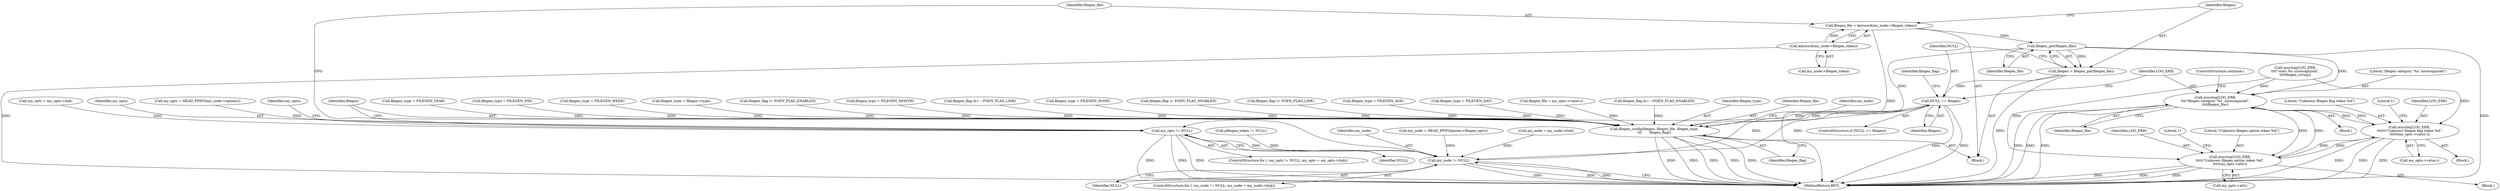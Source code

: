 digraph "0_ntp_52e977d79a0c4ace997e5c74af429844da2f27be@pointer" {
"1000204" [label="(Call,filegen_get(filegen_file))"];
"1000196" [label="(Call,filegen_file = keyword(my_node->filegen_token))"];
"1000198" [label="(Call,keyword(my_node->filegen_token))"];
"1000202" [label="(Call,filegen = filegen_get(filegen_file))"];
"1000207" [label="(Call,NULL == filegen)"];
"1000187" [label="(Call,my_node != NULL)"];
"1000236" [label="(Call,my_opts != NULL)"];
"1000356" [label="(Call,filegen_config(filegen, filegen_file, filegen_type,\n\t\t\t       filegen_flag))"];
"1000211" [label="(Call,msyslog(LOG_ERR,\n\t\t\t\t\"filegen category '%s' unrecognized\",\n\t\t\t\tfilegen_file))"];
"1000336" [label="(Call,msyslog(LOG_ERR, \n\t\t\t\t\t\t\"Unknown filegen flag token %d\",\n\t\t\t\t\t\tmy_opts->value.i))"];
"1000348" [label="(Call,msyslog(LOG_ERR,\n\t\t\t\t\t\"Unknown filegen option token %d\",\n\t\t\t\t\tmy_opts->attr))"];
"1000208" [label="(Identifier,NULL)"];
"1000251" [label="(Call,filegen_file = my_opts->value.s)"];
"1000210" [label="(Block,)"];
"1000331" [label="(Call,filegen_flag &= ~FGEN_FLAG_ENABLED)"];
"1000249" [label="(Block,)"];
"1000237" [label="(Identifier,my_opts)"];
"1000359" [label="(Identifier,filegen_type)"];
"1000345" [label="(Literal,1)"];
"1000361" [label="(MethodReturn,RET)"];
"1000197" [label="(Identifier,filegen_file)"];
"1000358" [label="(Identifier,filegen_file)"];
"1000191" [label="(Identifier,my_node)"];
"1000213" [label="(Literal,\"filegen category '%s' unrecognized\")"];
"1000337" [label="(Identifier,LOG_ERR)"];
"1000351" [label="(Call,my_opts->attr)"];
"1000297" [label="(Call,filegen_type = FILEGEN_YEAR)"];
"1000188" [label="(Identifier,my_node)"];
"1000207" [label="(Call,NULL == filegen)"];
"1000206" [label="(ControlStructure,if (NULL == filegen))"];
"1000186" [label="(ControlStructure,for (; my_node != NULL; my_node = my_node->link))"];
"1000180" [label="(Call,my_node = HEAD_PFIFO(ptree->filegen_opts))"];
"1000190" [label="(Call,my_node = my_node->link)"];
"1000187" [label="(Call,my_node != NULL)"];
"1000204" [label="(Call,filegen_get(filegen_file))"];
"1000277" [label="(Call,filegen_type = FILEGEN_PID)"];
"1000205" [label="(Identifier,filegen_file)"];
"1000199" [label="(Call,my_node->filegen_token)"];
"1000202" [label="(Call,filegen = filegen_get(filegen_file))"];
"1000360" [label="(Identifier,filegen_flag)"];
"1000214" [label="(Identifier,filegen_file)"];
"1000287" [label="(Call,filegen_type = FILEGEN_WEEK)"];
"1000336" [label="(Call,msyslog(LOG_ERR, \n\t\t\t\t\t\t\"Unknown filegen flag token %d\",\n\t\t\t\t\t\tmy_opts->value.i))"];
"1000348" [label="(Call,msyslog(LOG_ERR,\n\t\t\t\t\t\"Unknown filegen option token %d\",\n\t\t\t\t\tmy_opts->attr))"];
"1000133" [label="(Call,pfilegen_token != NULL)"];
"1000235" [label="(ControlStructure,for (; my_opts != NULL; my_opts = my_opts->link))"];
"1000229" [label="(Call,my_opts = HEAD_PFIFO(my_node->options))"];
"1000209" [label="(Identifier,filegen)"];
"1000203" [label="(Identifier,filegen)"];
"1000357" [label="(Identifier,filegen)"];
"1000221" [label="(Call,filegen_type = filegen->type)"];
"1000226" [label="(Call,filegen_flag |= FGEN_FLAG_ENABLED)"];
"1000339" [label="(Call,my_opts->value.i)"];
"1000292" [label="(Call,filegen_type = FILEGEN_MONTH)"];
"1000321" [label="(Call,filegen_flag &= ~FGEN_FLAG_LINK)"];
"1000272" [label="(Call,filegen_type = FILEGEN_NONE)"];
"1000211" [label="(Call,msyslog(LOG_ERR,\n\t\t\t\t\"filegen category '%s' unrecognized\",\n\t\t\t\tfilegen_file))"];
"1000215" [label="(ControlStructure,continue;)"];
"1000238" [label="(Identifier,NULL)"];
"1000349" [label="(Identifier,LOG_ERR)"];
"1000196" [label="(Call,filegen_file = keyword(my_node->filegen_token))"];
"1000212" [label="(Identifier,LOG_ERR)"];
"1000247" [label="(Identifier,my_opts)"];
"1000314" [label="(Block,)"];
"1000356" [label="(Call,filegen_config(filegen, filegen_file, filegen_type,\n\t\t\t       filegen_flag))"];
"1000236" [label="(Call,my_opts != NULL)"];
"1000157" [label="(Call,msyslog(LOG_ERR,\n\t\t\t\t\"stats %s unrecognized\",\n\t\t\t\tfilegen_string))"];
"1000326" [label="(Call,filegen_flag |= FGEN_FLAG_ENABLED)"];
"1000316" [label="(Call,filegen_flag |= FGEN_FLAG_LINK)"];
"1000355" [label="(Literal,1)"];
"1000302" [label="(Call,filegen_type = FILEGEN_AGE)"];
"1000195" [label="(Block,)"];
"1000338" [label="(Literal,\"Unknown filegen flag token %d\")"];
"1000189" [label="(Identifier,NULL)"];
"1000198" [label="(Call,keyword(my_node->filegen_token))"];
"1000217" [label="(Identifier,filegen_flag)"];
"1000350" [label="(Literal,\"Unknown filegen option token %d\")"];
"1000239" [label="(Call,my_opts = my_opts->link)"];
"1000282" [label="(Call,filegen_type = FILEGEN_DAY)"];
"1000204" -> "1000202"  [label="AST: "];
"1000204" -> "1000205"  [label="CFG: "];
"1000205" -> "1000204"  [label="AST: "];
"1000202" -> "1000204"  [label="CFG: "];
"1000204" -> "1000361"  [label="DDG: "];
"1000204" -> "1000202"  [label="DDG: "];
"1000196" -> "1000204"  [label="DDG: "];
"1000204" -> "1000211"  [label="DDG: "];
"1000204" -> "1000356"  [label="DDG: "];
"1000196" -> "1000195"  [label="AST: "];
"1000196" -> "1000198"  [label="CFG: "];
"1000197" -> "1000196"  [label="AST: "];
"1000198" -> "1000196"  [label="AST: "];
"1000203" -> "1000196"  [label="CFG: "];
"1000196" -> "1000361"  [label="DDG: "];
"1000198" -> "1000196"  [label="DDG: "];
"1000198" -> "1000199"  [label="CFG: "];
"1000199" -> "1000198"  [label="AST: "];
"1000198" -> "1000361"  [label="DDG: "];
"1000202" -> "1000195"  [label="AST: "];
"1000203" -> "1000202"  [label="AST: "];
"1000208" -> "1000202"  [label="CFG: "];
"1000202" -> "1000361"  [label="DDG: "];
"1000202" -> "1000207"  [label="DDG: "];
"1000207" -> "1000206"  [label="AST: "];
"1000207" -> "1000209"  [label="CFG: "];
"1000208" -> "1000207"  [label="AST: "];
"1000209" -> "1000207"  [label="AST: "];
"1000212" -> "1000207"  [label="CFG: "];
"1000217" -> "1000207"  [label="CFG: "];
"1000207" -> "1000361"  [label="DDG: "];
"1000207" -> "1000361"  [label="DDG: "];
"1000207" -> "1000187"  [label="DDG: "];
"1000187" -> "1000207"  [label="DDG: "];
"1000207" -> "1000236"  [label="DDG: "];
"1000207" -> "1000356"  [label="DDG: "];
"1000187" -> "1000186"  [label="AST: "];
"1000187" -> "1000189"  [label="CFG: "];
"1000188" -> "1000187"  [label="AST: "];
"1000189" -> "1000187"  [label="AST: "];
"1000197" -> "1000187"  [label="CFG: "];
"1000361" -> "1000187"  [label="CFG: "];
"1000187" -> "1000361"  [label="DDG: "];
"1000187" -> "1000361"  [label="DDG: "];
"1000187" -> "1000361"  [label="DDG: "];
"1000180" -> "1000187"  [label="DDG: "];
"1000190" -> "1000187"  [label="DDG: "];
"1000236" -> "1000187"  [label="DDG: "];
"1000133" -> "1000187"  [label="DDG: "];
"1000236" -> "1000235"  [label="AST: "];
"1000236" -> "1000238"  [label="CFG: "];
"1000237" -> "1000236"  [label="AST: "];
"1000238" -> "1000236"  [label="AST: "];
"1000247" -> "1000236"  [label="CFG: "];
"1000357" -> "1000236"  [label="CFG: "];
"1000236" -> "1000361"  [label="DDG: "];
"1000236" -> "1000361"  [label="DDG: "];
"1000236" -> "1000361"  [label="DDG: "];
"1000239" -> "1000236"  [label="DDG: "];
"1000229" -> "1000236"  [label="DDG: "];
"1000356" -> "1000195"  [label="AST: "];
"1000356" -> "1000360"  [label="CFG: "];
"1000357" -> "1000356"  [label="AST: "];
"1000358" -> "1000356"  [label="AST: "];
"1000359" -> "1000356"  [label="AST: "];
"1000360" -> "1000356"  [label="AST: "];
"1000191" -> "1000356"  [label="CFG: "];
"1000356" -> "1000361"  [label="DDG: "];
"1000356" -> "1000361"  [label="DDG: "];
"1000356" -> "1000361"  [label="DDG: "];
"1000356" -> "1000361"  [label="DDG: "];
"1000356" -> "1000361"  [label="DDG: "];
"1000251" -> "1000356"  [label="DDG: "];
"1000297" -> "1000356"  [label="DDG: "];
"1000292" -> "1000356"  [label="DDG: "];
"1000302" -> "1000356"  [label="DDG: "];
"1000221" -> "1000356"  [label="DDG: "];
"1000277" -> "1000356"  [label="DDG: "];
"1000272" -> "1000356"  [label="DDG: "];
"1000287" -> "1000356"  [label="DDG: "];
"1000282" -> "1000356"  [label="DDG: "];
"1000226" -> "1000356"  [label="DDG: "];
"1000331" -> "1000356"  [label="DDG: "];
"1000321" -> "1000356"  [label="DDG: "];
"1000326" -> "1000356"  [label="DDG: "];
"1000316" -> "1000356"  [label="DDG: "];
"1000211" -> "1000210"  [label="AST: "];
"1000211" -> "1000214"  [label="CFG: "];
"1000212" -> "1000211"  [label="AST: "];
"1000213" -> "1000211"  [label="AST: "];
"1000214" -> "1000211"  [label="AST: "];
"1000215" -> "1000211"  [label="CFG: "];
"1000211" -> "1000361"  [label="DDG: "];
"1000211" -> "1000361"  [label="DDG: "];
"1000211" -> "1000361"  [label="DDG: "];
"1000348" -> "1000211"  [label="DDG: "];
"1000157" -> "1000211"  [label="DDG: "];
"1000336" -> "1000211"  [label="DDG: "];
"1000211" -> "1000336"  [label="DDG: "];
"1000211" -> "1000348"  [label="DDG: "];
"1000336" -> "1000314"  [label="AST: "];
"1000336" -> "1000339"  [label="CFG: "];
"1000337" -> "1000336"  [label="AST: "];
"1000338" -> "1000336"  [label="AST: "];
"1000339" -> "1000336"  [label="AST: "];
"1000345" -> "1000336"  [label="CFG: "];
"1000336" -> "1000361"  [label="DDG: "];
"1000336" -> "1000361"  [label="DDG: "];
"1000336" -> "1000361"  [label="DDG: "];
"1000348" -> "1000336"  [label="DDG: "];
"1000157" -> "1000336"  [label="DDG: "];
"1000336" -> "1000348"  [label="DDG: "];
"1000348" -> "1000249"  [label="AST: "];
"1000348" -> "1000351"  [label="CFG: "];
"1000349" -> "1000348"  [label="AST: "];
"1000350" -> "1000348"  [label="AST: "];
"1000351" -> "1000348"  [label="AST: "];
"1000355" -> "1000348"  [label="CFG: "];
"1000348" -> "1000361"  [label="DDG: "];
"1000348" -> "1000361"  [label="DDG: "];
"1000348" -> "1000361"  [label="DDG: "];
"1000157" -> "1000348"  [label="DDG: "];
}
